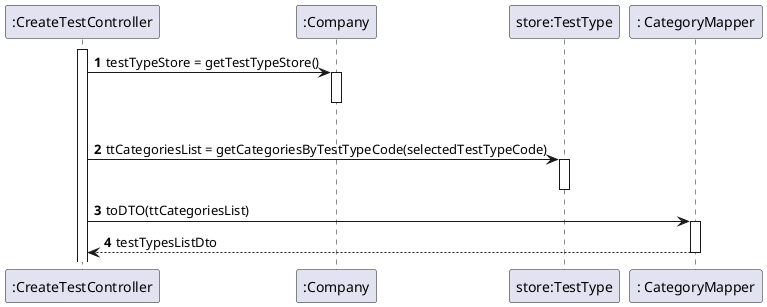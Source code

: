 @startuml
'https://plantuml.com/sequence-diagram
autonumber

participant ":CreateTestController" as CTRL
participant ":Company" as PLAT
participant "store:TestType" as TEST_TYPE_STORE
participant ": CategoryMapper" as PC_MAPPER
activate CTRL
CTRL -> PLAT : testTypeStore = getTestTypeStore()
activate PLAT
|||
deactivate PLAT

CTRL -> TEST_TYPE_STORE : ttCategoriesList = getCategoriesByTestTypeCode(selectedTestTypeCode)
activate TEST_TYPE_STORE
deactivate TEST_TYPE_STORE



CTRL -> PC_MAPPER : toDTO(ttCategoriesList)
activate PC_MAPPER
PC_MAPPER --> CTRL : testTypesListDto
deactivate PC_MAPPER


@enduml